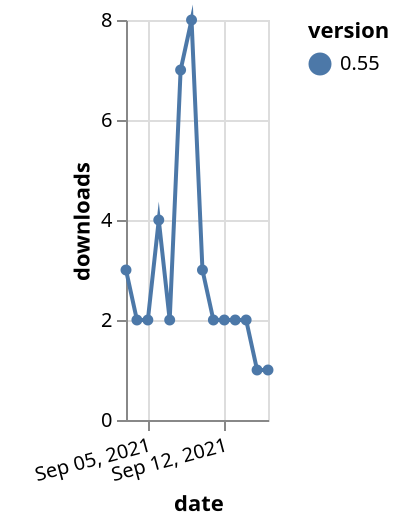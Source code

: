 {"$schema": "https://vega.github.io/schema/vega-lite/v5.json", "description": "A simple bar chart with embedded data.", "data": {"values": [{"date": "2021-09-03", "total": 2933, "delta": 3, "version": "0.55"}, {"date": "2021-09-04", "total": 2935, "delta": 2, "version": "0.55"}, {"date": "2021-09-05", "total": 2937, "delta": 2, "version": "0.55"}, {"date": "2021-09-06", "total": 2941, "delta": 4, "version": "0.55"}, {"date": "2021-09-07", "total": 2943, "delta": 2, "version": "0.55"}, {"date": "2021-09-08", "total": 2950, "delta": 7, "version": "0.55"}, {"date": "2021-09-09", "total": 2958, "delta": 8, "version": "0.55"}, {"date": "2021-09-10", "total": 2961, "delta": 3, "version": "0.55"}, {"date": "2021-09-11", "total": 2963, "delta": 2, "version": "0.55"}, {"date": "2021-09-12", "total": 2965, "delta": 2, "version": "0.55"}, {"date": "2021-09-13", "total": 2967, "delta": 2, "version": "0.55"}, {"date": "2021-09-14", "total": 2969, "delta": 2, "version": "0.55"}, {"date": "2021-09-15", "total": 2970, "delta": 1, "version": "0.55"}, {"date": "2021-09-16", "total": 2971, "delta": 1, "version": "0.55"}]}, "width": "container", "mark": {"type": "line", "point": {"filled": true}}, "encoding": {"x": {"field": "date", "type": "temporal", "timeUnit": "yearmonthdate", "title": "date", "axis": {"labelAngle": -15}}, "y": {"field": "delta", "type": "quantitative", "title": "downloads"}, "color": {"field": "version", "type": "nominal"}, "tooltip": {"field": "delta"}}}
